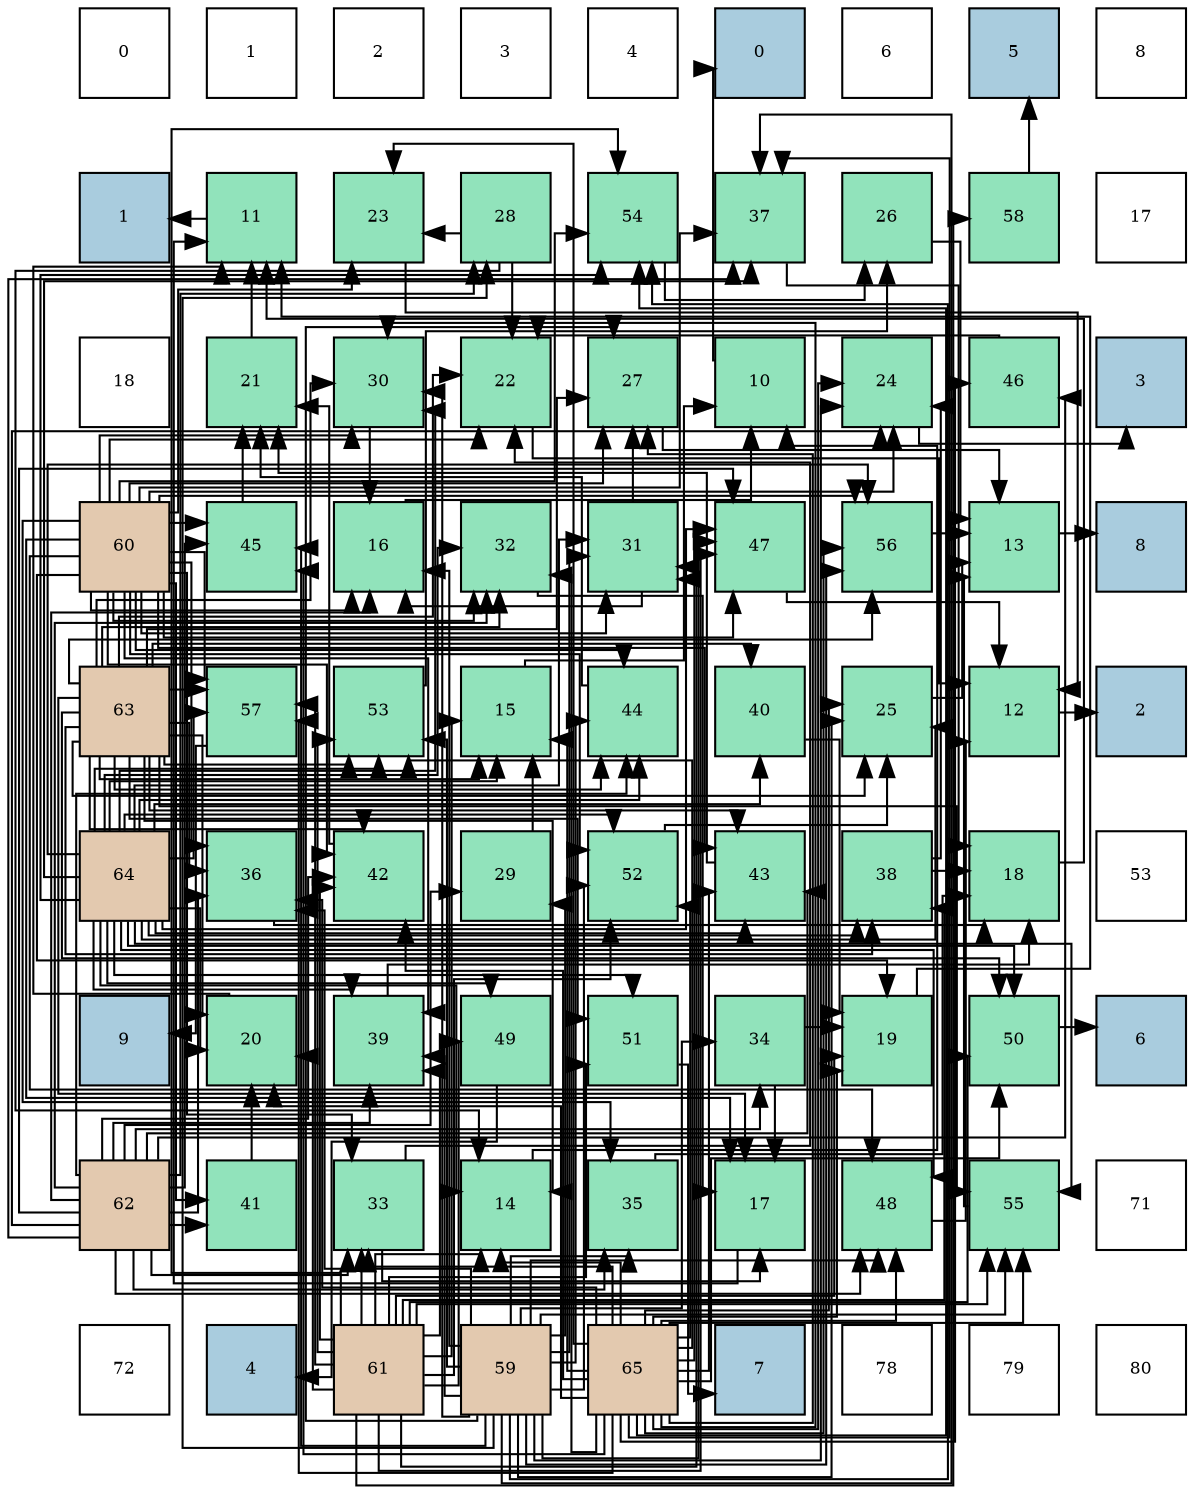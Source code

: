 digraph layout{
 rankdir=TB;
 splines=ortho;
 node [style=filled shape=square fixedsize=true width=0.6];
0[label="0", fontsize=8, fillcolor="#ffffff"];
1[label="1", fontsize=8, fillcolor="#ffffff"];
2[label="2", fontsize=8, fillcolor="#ffffff"];
3[label="3", fontsize=8, fillcolor="#ffffff"];
4[label="4", fontsize=8, fillcolor="#ffffff"];
5[label="0", fontsize=8, fillcolor="#a9ccde"];
6[label="6", fontsize=8, fillcolor="#ffffff"];
7[label="5", fontsize=8, fillcolor="#a9ccde"];
8[label="8", fontsize=8, fillcolor="#ffffff"];
9[label="1", fontsize=8, fillcolor="#a9ccde"];
10[label="11", fontsize=8, fillcolor="#91e3bb"];
11[label="23", fontsize=8, fillcolor="#91e3bb"];
12[label="28", fontsize=8, fillcolor="#91e3bb"];
13[label="54", fontsize=8, fillcolor="#91e3bb"];
14[label="37", fontsize=8, fillcolor="#91e3bb"];
15[label="26", fontsize=8, fillcolor="#91e3bb"];
16[label="58", fontsize=8, fillcolor="#91e3bb"];
17[label="17", fontsize=8, fillcolor="#ffffff"];
18[label="18", fontsize=8, fillcolor="#ffffff"];
19[label="21", fontsize=8, fillcolor="#91e3bb"];
20[label="30", fontsize=8, fillcolor="#91e3bb"];
21[label="22", fontsize=8, fillcolor="#91e3bb"];
22[label="27", fontsize=8, fillcolor="#91e3bb"];
23[label="10", fontsize=8, fillcolor="#91e3bb"];
24[label="24", fontsize=8, fillcolor="#91e3bb"];
25[label="46", fontsize=8, fillcolor="#91e3bb"];
26[label="3", fontsize=8, fillcolor="#a9ccde"];
27[label="60", fontsize=8, fillcolor="#e3c9af"];
28[label="45", fontsize=8, fillcolor="#91e3bb"];
29[label="16", fontsize=8, fillcolor="#91e3bb"];
30[label="32", fontsize=8, fillcolor="#91e3bb"];
31[label="31", fontsize=8, fillcolor="#91e3bb"];
32[label="47", fontsize=8, fillcolor="#91e3bb"];
33[label="56", fontsize=8, fillcolor="#91e3bb"];
34[label="13", fontsize=8, fillcolor="#91e3bb"];
35[label="8", fontsize=8, fillcolor="#a9ccde"];
36[label="63", fontsize=8, fillcolor="#e3c9af"];
37[label="57", fontsize=8, fillcolor="#91e3bb"];
38[label="53", fontsize=8, fillcolor="#91e3bb"];
39[label="15", fontsize=8, fillcolor="#91e3bb"];
40[label="44", fontsize=8, fillcolor="#91e3bb"];
41[label="40", fontsize=8, fillcolor="#91e3bb"];
42[label="25", fontsize=8, fillcolor="#91e3bb"];
43[label="12", fontsize=8, fillcolor="#91e3bb"];
44[label="2", fontsize=8, fillcolor="#a9ccde"];
45[label="64", fontsize=8, fillcolor="#e3c9af"];
46[label="36", fontsize=8, fillcolor="#91e3bb"];
47[label="42", fontsize=8, fillcolor="#91e3bb"];
48[label="29", fontsize=8, fillcolor="#91e3bb"];
49[label="52", fontsize=8, fillcolor="#91e3bb"];
50[label="43", fontsize=8, fillcolor="#91e3bb"];
51[label="38", fontsize=8, fillcolor="#91e3bb"];
52[label="18", fontsize=8, fillcolor="#91e3bb"];
53[label="53", fontsize=8, fillcolor="#ffffff"];
54[label="9", fontsize=8, fillcolor="#a9ccde"];
55[label="20", fontsize=8, fillcolor="#91e3bb"];
56[label="39", fontsize=8, fillcolor="#91e3bb"];
57[label="49", fontsize=8, fillcolor="#91e3bb"];
58[label="51", fontsize=8, fillcolor="#91e3bb"];
59[label="34", fontsize=8, fillcolor="#91e3bb"];
60[label="19", fontsize=8, fillcolor="#91e3bb"];
61[label="50", fontsize=8, fillcolor="#91e3bb"];
62[label="6", fontsize=8, fillcolor="#a9ccde"];
63[label="62", fontsize=8, fillcolor="#e3c9af"];
64[label="41", fontsize=8, fillcolor="#91e3bb"];
65[label="33", fontsize=8, fillcolor="#91e3bb"];
66[label="14", fontsize=8, fillcolor="#91e3bb"];
67[label="35", fontsize=8, fillcolor="#91e3bb"];
68[label="17", fontsize=8, fillcolor="#91e3bb"];
69[label="48", fontsize=8, fillcolor="#91e3bb"];
70[label="55", fontsize=8, fillcolor="#91e3bb"];
71[label="71", fontsize=8, fillcolor="#ffffff"];
72[label="72", fontsize=8, fillcolor="#ffffff"];
73[label="4", fontsize=8, fillcolor="#a9ccde"];
74[label="61", fontsize=8, fillcolor="#e3c9af"];
75[label="59", fontsize=8, fillcolor="#e3c9af"];
76[label="65", fontsize=8, fillcolor="#e3c9af"];
77[label="7", fontsize=8, fillcolor="#a9ccde"];
78[label="78", fontsize=8, fillcolor="#ffffff"];
79[label="79", fontsize=8, fillcolor="#ffffff"];
80[label="80", fontsize=8, fillcolor="#ffffff"];
edge [constraint=false, style=vis];23 -> 5;
10 -> 9;
43 -> 44;
34 -> 35;
66 -> 23;
39 -> 23;
29 -> 23;
68 -> 10;
52 -> 10;
60 -> 10;
55 -> 10;
19 -> 10;
21 -> 43;
11 -> 43;
24 -> 26;
42 -> 34;
15 -> 34;
22 -> 34;
12 -> 66;
12 -> 21;
12 -> 11;
48 -> 39;
20 -> 29;
31 -> 29;
31 -> 22;
30 -> 68;
65 -> 68;
65 -> 21;
59 -> 68;
59 -> 60;
67 -> 52;
46 -> 52;
14 -> 52;
51 -> 52;
51 -> 24;
56 -> 52;
41 -> 60;
64 -> 55;
47 -> 19;
50 -> 19;
40 -> 19;
28 -> 19;
25 -> 21;
32 -> 43;
69 -> 43;
57 -> 73;
61 -> 62;
58 -> 77;
49 -> 42;
38 -> 15;
13 -> 15;
70 -> 34;
33 -> 34;
37 -> 54;
16 -> 7;
75 -> 29;
75 -> 24;
75 -> 42;
75 -> 22;
75 -> 12;
75 -> 48;
75 -> 20;
75 -> 31;
75 -> 59;
75 -> 67;
75 -> 46;
75 -> 14;
75 -> 56;
75 -> 40;
75 -> 28;
75 -> 32;
75 -> 69;
75 -> 49;
75 -> 38;
75 -> 13;
75 -> 70;
75 -> 33;
27 -> 29;
27 -> 68;
27 -> 60;
27 -> 21;
27 -> 11;
27 -> 24;
27 -> 22;
27 -> 20;
27 -> 31;
27 -> 30;
27 -> 65;
27 -> 67;
27 -> 46;
27 -> 14;
27 -> 56;
27 -> 64;
27 -> 47;
27 -> 50;
27 -> 40;
27 -> 28;
27 -> 32;
27 -> 69;
27 -> 49;
27 -> 13;
27 -> 33;
27 -> 37;
74 -> 66;
74 -> 39;
74 -> 60;
74 -> 55;
74 -> 31;
74 -> 65;
74 -> 51;
74 -> 56;
74 -> 47;
74 -> 32;
74 -> 57;
74 -> 61;
74 -> 58;
74 -> 49;
74 -> 38;
74 -> 13;
74 -> 70;
74 -> 37;
74 -> 16;
63 -> 29;
63 -> 24;
63 -> 12;
63 -> 48;
63 -> 30;
63 -> 65;
63 -> 59;
63 -> 67;
63 -> 46;
63 -> 14;
63 -> 56;
63 -> 64;
63 -> 47;
63 -> 50;
63 -> 40;
63 -> 28;
63 -> 25;
63 -> 32;
63 -> 69;
36 -> 66;
36 -> 39;
36 -> 68;
36 -> 55;
36 -> 21;
36 -> 42;
36 -> 22;
36 -> 20;
36 -> 30;
36 -> 46;
36 -> 51;
36 -> 41;
36 -> 47;
36 -> 50;
36 -> 40;
36 -> 61;
36 -> 58;
36 -> 38;
36 -> 70;
36 -> 33;
36 -> 37;
45 -> 66;
45 -> 39;
45 -> 55;
45 -> 42;
45 -> 20;
45 -> 31;
45 -> 30;
45 -> 14;
45 -> 51;
45 -> 56;
45 -> 41;
45 -> 50;
45 -> 40;
45 -> 32;
45 -> 69;
45 -> 57;
45 -> 61;
45 -> 58;
45 -> 49;
45 -> 38;
45 -> 13;
45 -> 70;
45 -> 33;
45 -> 37;
76 -> 66;
76 -> 39;
76 -> 60;
76 -> 55;
76 -> 11;
76 -> 24;
76 -> 42;
76 -> 22;
76 -> 20;
76 -> 31;
76 -> 30;
76 -> 65;
76 -> 46;
76 -> 14;
76 -> 47;
76 -> 50;
76 -> 28;
76 -> 25;
76 -> 69;
76 -> 61;
76 -> 49;
76 -> 38;
76 -> 13;
76 -> 70;
76 -> 33;
76 -> 37;
edge [constraint=true, style=invis];
0 -> 9 -> 18 -> 27 -> 36 -> 45 -> 54 -> 63 -> 72;
1 -> 10 -> 19 -> 28 -> 37 -> 46 -> 55 -> 64 -> 73;
2 -> 11 -> 20 -> 29 -> 38 -> 47 -> 56 -> 65 -> 74;
3 -> 12 -> 21 -> 30 -> 39 -> 48 -> 57 -> 66 -> 75;
4 -> 13 -> 22 -> 31 -> 40 -> 49 -> 58 -> 67 -> 76;
5 -> 14 -> 23 -> 32 -> 41 -> 50 -> 59 -> 68 -> 77;
6 -> 15 -> 24 -> 33 -> 42 -> 51 -> 60 -> 69 -> 78;
7 -> 16 -> 25 -> 34 -> 43 -> 52 -> 61 -> 70 -> 79;
8 -> 17 -> 26 -> 35 -> 44 -> 53 -> 62 -> 71 -> 80;
rank = same {0 -> 1 -> 2 -> 3 -> 4 -> 5 -> 6 -> 7 -> 8};
rank = same {9 -> 10 -> 11 -> 12 -> 13 -> 14 -> 15 -> 16 -> 17};
rank = same {18 -> 19 -> 20 -> 21 -> 22 -> 23 -> 24 -> 25 -> 26};
rank = same {27 -> 28 -> 29 -> 30 -> 31 -> 32 -> 33 -> 34 -> 35};
rank = same {36 -> 37 -> 38 -> 39 -> 40 -> 41 -> 42 -> 43 -> 44};
rank = same {45 -> 46 -> 47 -> 48 -> 49 -> 50 -> 51 -> 52 -> 53};
rank = same {54 -> 55 -> 56 -> 57 -> 58 -> 59 -> 60 -> 61 -> 62};
rank = same {63 -> 64 -> 65 -> 66 -> 67 -> 68 -> 69 -> 70 -> 71};
rank = same {72 -> 73 -> 74 -> 75 -> 76 -> 77 -> 78 -> 79 -> 80};
}